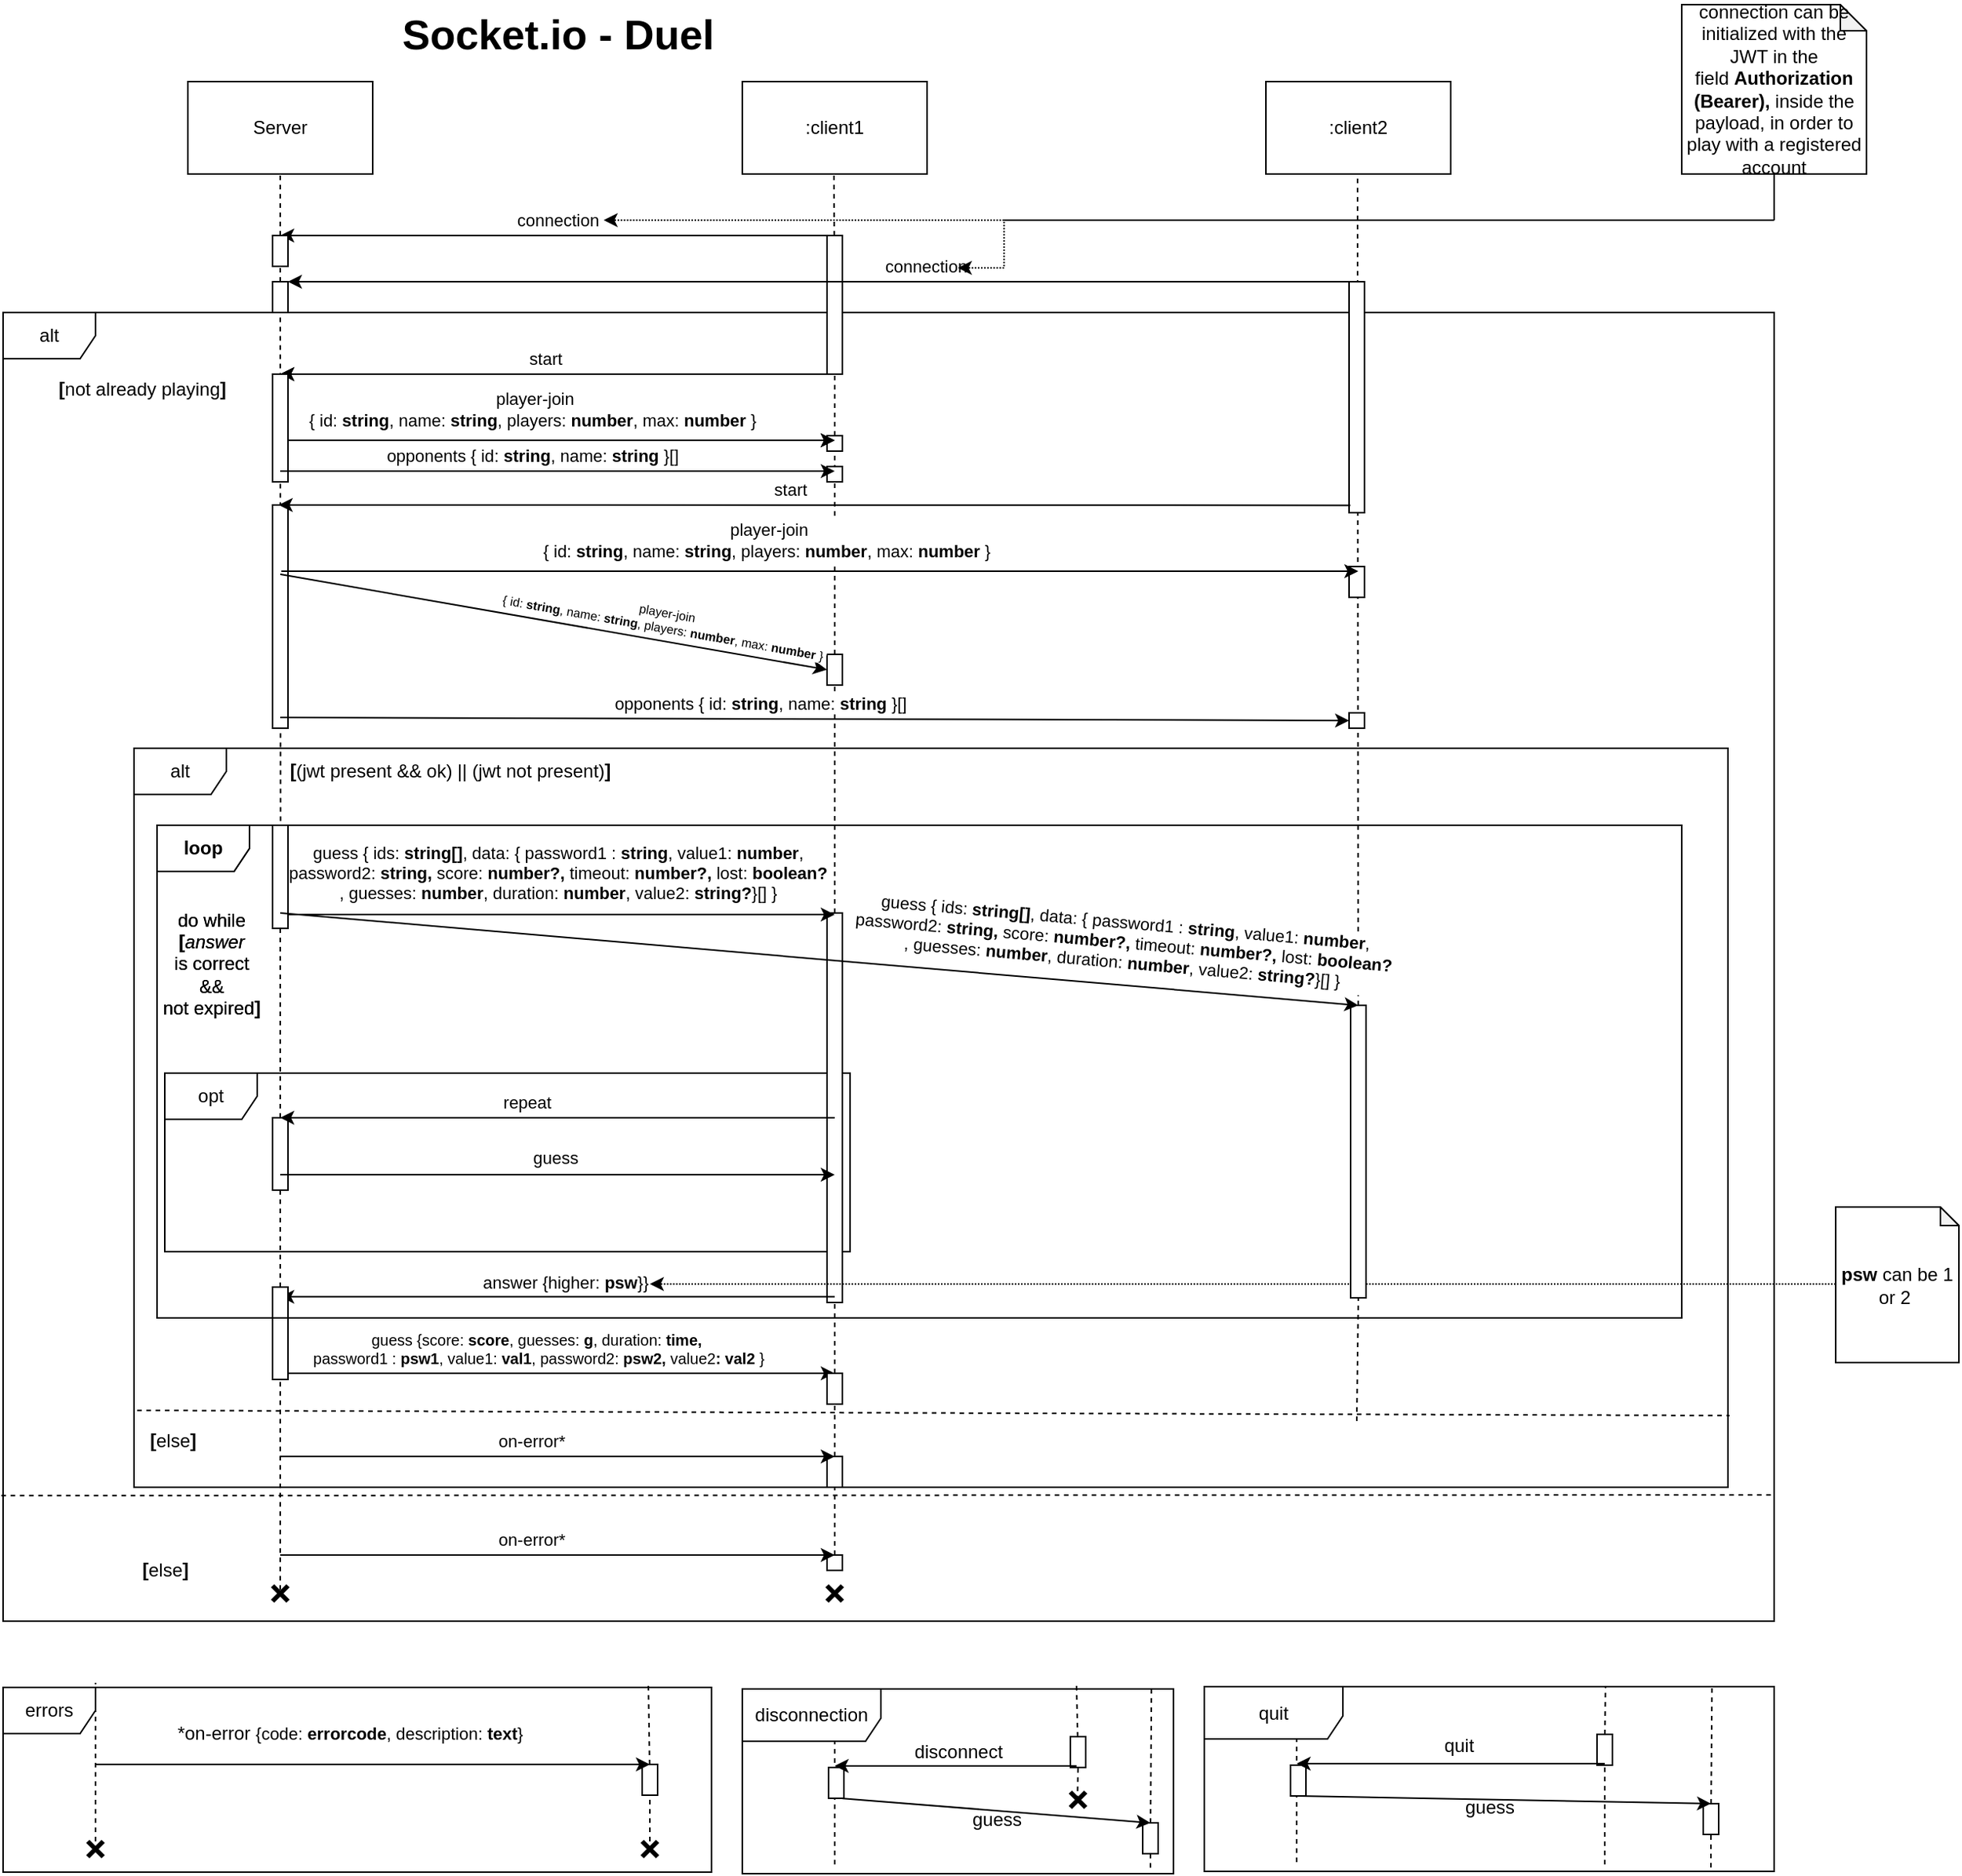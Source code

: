 <mxfile version="13.6.5">
    <diagram id="87FGbv0y3CxCdWk-Q4nV" name="Page-1">
        <mxGraphModel dx="1125" dy="443" grid="1" gridSize="10" guides="1" tooltips="1" connect="1" arrows="1" fold="1" page="1" pageScale="1" pageWidth="827" pageHeight="1169" math="0" shadow="0">
            <root>
                <mxCell id="0"/>
                <mxCell id="1" parent="0"/>
                <mxCell id="Xm_MsKvLFg5GjumQJe7x-76" value="errors" style="shape=umlFrame;whiteSpace=wrap;html=1;" parent="1" vertex="1">
                    <mxGeometry x="20" y="1103" width="460" height="120" as="geometry"/>
                </mxCell>
                <mxCell id="111" value="disconnection" style="shape=umlFrame;whiteSpace=wrap;html=1;width=90;height=34;" vertex="1" parent="1">
                    <mxGeometry x="500" y="1104" width="280" height="120" as="geometry"/>
                </mxCell>
                <mxCell id="112" value="" style="endArrow=none;dashed=1;html=1;" edge="1" parent="1">
                    <mxGeometry width="50" height="50" relative="1" as="geometry">
                        <mxPoint x="560" y="1218" as="sourcePoint"/>
                        <mxPoint x="560" y="1138" as="targetPoint"/>
                    </mxGeometry>
                </mxCell>
                <mxCell id="Xm_MsKvLFg5GjumQJe7x-50" value="loop" style="shape=umlFrame;whiteSpace=wrap;html=1;fontStyle=1" parent="1" vertex="1">
                    <mxGeometry x="120" y="543" width="990" height="320" as="geometry"/>
                </mxCell>
                <mxCell id="82" value="" style="endArrow=none;dashed=1;html=1;entryX=0.5;entryY=1;entryDx=0;entryDy=0;exitX=0.081;exitY=0.01;exitDx=0;exitDy=0;exitPerimeter=0;" edge="1" parent="1" source="Xm_MsKvLFg5GjumQJe7x-50" target="76">
                    <mxGeometry width="50" height="50" relative="1" as="geometry">
                        <mxPoint x="200" y="460" as="sourcePoint"/>
                        <mxPoint x="200" y="180" as="targetPoint"/>
                    </mxGeometry>
                </mxCell>
                <mxCell id="54" value="alt" style="shape=umlFrame;whiteSpace=wrap;html=1;" vertex="1" parent="1">
                    <mxGeometry x="20" y="210" width="1150" height="850" as="geometry"/>
                </mxCell>
                <mxCell id="45" value="" style="rounded=0;whiteSpace=wrap;html=1;" vertex="1" parent="1">
                    <mxGeometry x="555" y="160" width="10" height="90" as="geometry"/>
                </mxCell>
                <mxCell id="81" value="" style="rounded=0;whiteSpace=wrap;html=1;" vertex="1" parent="1">
                    <mxGeometry x="195" y="335" width="10" height="145" as="geometry"/>
                </mxCell>
                <mxCell id="Xm_MsKvLFg5GjumQJe7x-8" value="" style="endArrow=classic;html=1;" parent="1" edge="1">
                    <mxGeometry width="50" height="50" relative="1" as="geometry">
                        <mxPoint x="560" y="160" as="sourcePoint"/>
                        <mxPoint x="200" y="160" as="targetPoint"/>
                    </mxGeometry>
                </mxCell>
                <mxCell id="Xm_MsKvLFg5GjumQJe7x-9" value="connection" style="edgeLabel;html=1;align=center;verticalAlign=middle;resizable=0;points=[];" parent="Xm_MsKvLFg5GjumQJe7x-8" vertex="1" connectable="0">
                    <mxGeometry x="-0.4" y="2" relative="1" as="geometry">
                        <mxPoint x="-72" y="-12" as="offset"/>
                    </mxGeometry>
                </mxCell>
                <mxCell id="47" value="" style="rounded=0;whiteSpace=wrap;html=1;" vertex="1" parent="1">
                    <mxGeometry x="555" y="290" width="10" height="10" as="geometry"/>
                </mxCell>
                <mxCell id="38" value="loop" style="shape=umlFrame;whiteSpace=wrap;html=1;fontStyle=1" vertex="1" parent="1">
                    <mxGeometry x="120" y="543" width="990" height="320" as="geometry"/>
                </mxCell>
                <mxCell id="9" value="" style="endArrow=none;dashed=1;html=1;entryX=0.5;entryY=1;entryDx=0;entryDy=0;" parent="1" source="76" target="8" edge="1">
                    <mxGeometry width="50" height="50" relative="1" as="geometry">
                        <mxPoint x="200" y="460" as="sourcePoint"/>
                        <mxPoint x="200" y="120" as="targetPoint"/>
                    </mxGeometry>
                </mxCell>
                <mxCell id="Xm_MsKvLFg5GjumQJe7x-29" value="alt" style="shape=umlFrame;whiteSpace=wrap;html=1;" parent="1" vertex="1">
                    <mxGeometry x="105" y="493" width="1035" height="480" as="geometry"/>
                </mxCell>
                <mxCell id="3" value="opt" style="shape=umlFrame;whiteSpace=wrap;html=1;" parent="1" vertex="1">
                    <mxGeometry x="125" y="704" width="445" height="116" as="geometry"/>
                </mxCell>
                <mxCell id="19" value="" style="rounded=0;whiteSpace=wrap;html=1;" parent="1" vertex="1">
                    <mxGeometry x="195" y="733" width="10" height="47" as="geometry"/>
                </mxCell>
                <mxCell id="17" value="" style="rounded=0;whiteSpace=wrap;html=1;" parent="1" vertex="1">
                    <mxGeometry x="555" y="600" width="10" height="253" as="geometry"/>
                </mxCell>
                <mxCell id="Xm_MsKvLFg5GjumQJe7x-33" value="" style="endArrow=classic;html=1;" parent="1" edge="1">
                    <mxGeometry width="50" height="50" relative="1" as="geometry">
                        <mxPoint x="200" y="601" as="sourcePoint"/>
                        <mxPoint x="560" y="601" as="targetPoint"/>
                    </mxGeometry>
                </mxCell>
                <mxCell id="Xm_MsKvLFg5GjumQJe7x-34" value="guess { ids: &lt;b&gt;string[]&lt;/b&gt;, data: { password1 : &lt;b&gt;string&lt;/b&gt;, value1: &lt;b&gt;number&lt;/b&gt;, &lt;br&gt;password2: &lt;b&gt;string&lt;/b&gt;&lt;b&gt;, &lt;/b&gt;score: &lt;b&gt;number?&lt;/b&gt;&lt;b&gt;,&amp;nbsp;&lt;/b&gt;timeout:&amp;nbsp;&lt;b&gt;number?&lt;/b&gt;&lt;b&gt;,&amp;nbsp;&lt;/b&gt;lost:&amp;nbsp;&lt;b&gt;boolean?&lt;/b&gt;&lt;b&gt;&lt;br&gt;&lt;/b&gt;, guesses: &lt;b&gt;number&lt;/b&gt;, duration: &lt;b&gt;number&lt;/b&gt;, value2: &lt;b&gt;string?&lt;/b&gt;}[] }&lt;span style=&quot;color: rgba(0 , 0 , 0 , 0) ; font-family: monospace ; font-size: 0px ; background-color: rgb(248 , 249 , 250)&quot;&gt;%3CmxGraphModel%3E%3Croot%3E%3CmxCell%20id%3D%220%22%2F%3E%3CmxCell%20id%3D%221%22%20parent%3D%220%22%2F%3E%3CmxCell%20id%3D%222%22%20value%3D%22%22%20style%3D%22endArrow%3Dnone%3Bdashed%3D1%3Bhtml%3D1%3BentryX%3D0.5%3BentryY%3D1%3BentryDx%3D0%3BentryDy%3D0%3B%22%20edge%3D%221%22%20parent%3D%221%22%3E%3CmxGeometry%20width%3D%2250%22%20height%3D%2250%22%20relative%3D%221%22%20as%3D%22geometry%22%3E%3CmxPoint%20x%3D%22200%22%20y%3D%22760%22%20as%3D%22sourcePoint%22%2F%3E%3CmxPoint%20x%3D%22200%22%20y%3D%22120%22%20as%3D%22targetPoint%22%2F%3E%3C%2FmxGeometry%3E%3C%2FmxCell%3E%3C%2Froot%3E%3C%2FmxGraphModel%3E&lt;b&gt;v&lt;/b&gt;&lt;/span&gt;" style="edgeLabel;html=1;align=center;verticalAlign=middle;resizable=0;points=[];" parent="Xm_MsKvLFg5GjumQJe7x-33" vertex="1" connectable="0">
                    <mxGeometry x="-0.114" relative="1" as="geometry">
                        <mxPoint x="20.69" y="-27" as="offset"/>
                    </mxGeometry>
                </mxCell>
                <mxCell id="Xm_MsKvLFg5GjumQJe7x-43" value="" style="endArrow=classic;html=1;" parent="1" edge="1">
                    <mxGeometry width="50" height="50" relative="1" as="geometry">
                        <mxPoint x="560" y="849.31" as="sourcePoint"/>
                        <mxPoint x="200" y="849.31" as="targetPoint"/>
                    </mxGeometry>
                </mxCell>
                <mxCell id="Xm_MsKvLFg5GjumQJe7x-44" value="answer {higher: &lt;b&gt;psw&lt;/b&gt;}}" style="edgeLabel;html=1;align=center;verticalAlign=middle;resizable=0;points=[];" parent="Xm_MsKvLFg5GjumQJe7x-43" vertex="1" connectable="0">
                    <mxGeometry x="-0.032" y="-2" relative="1" as="geometry">
                        <mxPoint x="-1.52" y="-8" as="offset"/>
                    </mxGeometry>
                </mxCell>
                <mxCell id="Xm_MsKvLFg5GjumQJe7x-52" value="" style="endArrow=classic;html=1;" parent="1" edge="1">
                    <mxGeometry width="50" height="50" relative="1" as="geometry">
                        <mxPoint x="200" y="899" as="sourcePoint"/>
                        <mxPoint x="560" y="899" as="targetPoint"/>
                    </mxGeometry>
                </mxCell>
                <mxCell id="Xm_MsKvLFg5GjumQJe7x-53" value="guess {score:&amp;nbsp;&lt;b style=&quot;font-size: 10px&quot;&gt;score&lt;/b&gt;, guesses:&amp;nbsp;&lt;b style=&quot;font-size: 10px&quot;&gt;g&lt;/b&gt;, duration: &lt;b style=&quot;font-size: 10px&quot;&gt;time,&lt;br&gt;&amp;nbsp;&lt;/b&gt;password1 :&amp;nbsp;&lt;b style=&quot;font-size: 10px&quot;&gt;psw1&lt;/b&gt;, value1:&amp;nbsp;&lt;b style=&quot;font-size: 10px&quot;&gt;val1&lt;/b&gt;,&amp;nbsp;password2:&amp;nbsp;&lt;b style=&quot;font-size: 10px&quot;&gt;psw2, &lt;/b&gt;&lt;span style=&quot;font-size: 10px&quot;&gt;value2&lt;/span&gt;&lt;b style=&quot;font-size: 10px&quot;&gt;: val2&amp;nbsp;&lt;/b&gt;}" style="edgeLabel;html=1;align=center;verticalAlign=middle;resizable=0;points=[];fontSize=10;" parent="Xm_MsKvLFg5GjumQJe7x-52" vertex="1" connectable="0">
                    <mxGeometry x="-0.192" relative="1" as="geometry">
                        <mxPoint x="20" y="-16" as="offset"/>
                    </mxGeometry>
                </mxCell>
                <mxCell id="4" value="" style="endArrow=classic;html=1;" parent="1" edge="1">
                    <mxGeometry width="50" height="50" relative="1" as="geometry">
                        <mxPoint x="560" y="733.0" as="sourcePoint"/>
                        <mxPoint x="200" y="733.0" as="targetPoint"/>
                    </mxGeometry>
                </mxCell>
                <mxCell id="5" value="repeat" style="edgeLabel;html=1;align=center;verticalAlign=middle;resizable=0;points=[];" parent="4" vertex="1" connectable="0">
                    <mxGeometry x="0.183" relative="1" as="geometry">
                        <mxPoint x="13.1" y="-10" as="offset"/>
                    </mxGeometry>
                </mxCell>
                <mxCell id="6" value="" style="endArrow=classic;html=1;" parent="1" edge="1">
                    <mxGeometry width="50" height="50" relative="1" as="geometry">
                        <mxPoint x="200.0" y="770.0" as="sourcePoint"/>
                        <mxPoint x="560" y="770.0" as="targetPoint"/>
                    </mxGeometry>
                </mxCell>
                <mxCell id="7" value="guess&amp;nbsp;" style="edgeLabel;html=1;align=center;verticalAlign=middle;resizable=0;points=[];" parent="6" vertex="1" connectable="0">
                    <mxGeometry x="-0.114" relative="1" as="geometry">
                        <mxPoint x="20" y="-11" as="offset"/>
                    </mxGeometry>
                </mxCell>
                <mxCell id="27" value="" style="endArrow=none;dashed=1;html=1;entryX=0.5;entryY=1;entryDx=0;entryDy=0;exitX=0.495;exitY=0.267;exitDx=0;exitDy=0;exitPerimeter=0;" parent="1" target="26" edge="1" source="Xm_MsKvLFg5GjumQJe7x-69">
                    <mxGeometry width="50" height="50" relative="1" as="geometry">
                        <mxPoint x="200" y="1013" as="sourcePoint"/>
                        <mxPoint x="200" y="863" as="targetPoint"/>
                    </mxGeometry>
                </mxCell>
                <mxCell id="39" value="do while &lt;br&gt;&lt;b&gt;[&lt;/b&gt;&lt;i&gt;answer &lt;/i&gt;&lt;br&gt;is correct&lt;br&gt;&amp;amp;&amp;amp;&lt;br&gt;not expired&lt;b&gt;]&lt;/b&gt;" style="text;html=1;align=center;verticalAlign=middle;resizable=0;points=[];autosize=1;" vertex="1" parent="1">
                    <mxGeometry x="115" y="593" width="80" height="80" as="geometry"/>
                </mxCell>
                <mxCell id="34" value="" style="rounded=0;whiteSpace=wrap;html=1;" parent="1" vertex="1">
                    <mxGeometry x="435" y="1153" width="10" height="20" as="geometry"/>
                </mxCell>
                <mxCell id="32" value="" style="rounded=0;whiteSpace=wrap;html=1;" parent="1" vertex="1">
                    <mxGeometry x="555" y="1017" width="10" height="10" as="geometry"/>
                </mxCell>
                <mxCell id="30" value="" style="rounded=0;whiteSpace=wrap;html=1;" parent="1" vertex="1">
                    <mxGeometry x="555" y="953" width="10" height="20" as="geometry"/>
                </mxCell>
                <mxCell id="28" value="" style="rounded=0;whiteSpace=wrap;html=1;" parent="1" vertex="1">
                    <mxGeometry x="555" y="899" width="10" height="20" as="geometry"/>
                </mxCell>
                <mxCell id="22" value="" style="rounded=0;whiteSpace=wrap;html=1;" parent="1" vertex="1">
                    <mxGeometry x="195" y="843" width="10" height="20" as="geometry"/>
                </mxCell>
                <mxCell id="24" value="" style="rounded=0;whiteSpace=wrap;html=1;" parent="1" vertex="1">
                    <mxGeometry x="195" y="543" width="10" height="67" as="geometry"/>
                </mxCell>
                <mxCell id="26" value="" style="rounded=0;whiteSpace=wrap;html=1;" parent="1" vertex="1">
                    <mxGeometry x="195" y="863" width="10" height="40" as="geometry"/>
                </mxCell>
                <mxCell id="10" value="" style="rounded=0;whiteSpace=wrap;html=1;" parent="1" vertex="1">
                    <mxGeometry x="195" y="250" width="10" height="50" as="geometry"/>
                </mxCell>
                <mxCell id="Xm_MsKvLFg5GjumQJe7x-4" value="Server" style="rounded=0;whiteSpace=wrap;html=1;" parent="1" vertex="1">
                    <mxGeometry x="140" y="60" width="120" height="60" as="geometry"/>
                </mxCell>
                <mxCell id="Xm_MsKvLFg5GjumQJe7x-5" value=":client1" style="rounded=0;whiteSpace=wrap;html=1;" parent="1" vertex="1">
                    <mxGeometry x="500" y="60" width="120" height="60" as="geometry"/>
                </mxCell>
                <mxCell id="Xm_MsKvLFg5GjumQJe7x-6" value="" style="endArrow=none;dashed=1;html=1;entryX=0.5;entryY=1;entryDx=0;entryDy=0;" parent="1" source="8" target="Xm_MsKvLFg5GjumQJe7x-4" edge="1">
                    <mxGeometry width="50" height="50" relative="1" as="geometry">
                        <mxPoint x="200" y="810" as="sourcePoint"/>
                        <mxPoint x="370" y="440" as="targetPoint"/>
                    </mxGeometry>
                </mxCell>
                <mxCell id="Xm_MsKvLFg5GjumQJe7x-7" value="" style="endArrow=none;dashed=1;html=1;entryX=0.5;entryY=1;entryDx=0;entryDy=0;" parent="1" source="45" edge="1">
                    <mxGeometry width="50" height="50" relative="1" as="geometry">
                        <mxPoint x="560" y="810" as="sourcePoint"/>
                        <mxPoint x="559.5" y="120" as="targetPoint"/>
                    </mxGeometry>
                </mxCell>
                <mxCell id="Xm_MsKvLFg5GjumQJe7x-10" value="&lt;b&gt;&lt;font style=&quot;font-size: 27px&quot;&gt;Socket.io - Duel&lt;/font&gt;&lt;/b&gt;" style="text;html=1;align=center;verticalAlign=middle;resizable=0;points=[];autosize=1;" parent="1" vertex="1">
                    <mxGeometry x="270" y="20" width="220" height="20" as="geometry"/>
                </mxCell>
                <mxCell id="Xm_MsKvLFg5GjumQJe7x-21" value="&lt;b&gt;[&lt;/b&gt;not already playing&lt;b&gt;]&lt;/b&gt;" style="text;html=1;align=center;verticalAlign=middle;resizable=0;points=[];autosize=1;" parent="1" vertex="1">
                    <mxGeometry x="50" y="250" width="120" height="20" as="geometry"/>
                </mxCell>
                <mxCell id="Xm_MsKvLFg5GjumQJe7x-22" value="&lt;b&gt;[&lt;/b&gt;else&lt;b&gt;]&lt;/b&gt;" style="text;html=1;align=center;verticalAlign=middle;resizable=0;points=[];autosize=1;rotation=0;" parent="1" vertex="1">
                    <mxGeometry x="105" y="933" width="50" height="20" as="geometry"/>
                </mxCell>
                <mxCell id="Xm_MsKvLFg5GjumQJe7x-23" value="" style="endArrow=classic;html=1;" parent="1" edge="1">
                    <mxGeometry width="50" height="50" relative="1" as="geometry">
                        <mxPoint x="560" y="250" as="sourcePoint"/>
                        <mxPoint x="200" y="250" as="targetPoint"/>
                    </mxGeometry>
                </mxCell>
                <mxCell id="Xm_MsKvLFg5GjumQJe7x-24" value="start" style="edgeLabel;html=1;align=center;verticalAlign=middle;resizable=0;points=[];" parent="Xm_MsKvLFg5GjumQJe7x-23" vertex="1" connectable="0">
                    <mxGeometry x="0.046" relative="1" as="geometry">
                        <mxPoint y="-10" as="offset"/>
                    </mxGeometry>
                </mxCell>
                <mxCell id="Xm_MsKvLFg5GjumQJe7x-26" style="edgeStyle=orthogonalEdgeStyle;rounded=0;orthogonalLoop=1;jettySize=auto;html=1;dashed=1;dashPattern=1 1;exitX=0.5;exitY=1;exitDx=0;exitDy=0;exitPerimeter=0;" parent="1" source="Xm_MsKvLFg5GjumQJe7x-25" edge="1">
                    <mxGeometry relative="1" as="geometry">
                        <mxPoint x="410" y="150" as="targetPoint"/>
                        <Array as="points">
                            <mxPoint x="1170" y="150"/>
                        </Array>
                    </mxGeometry>
                </mxCell>
                <mxCell id="Xm_MsKvLFg5GjumQJe7x-25" value="connection can be initialized with the JWT in the field&amp;nbsp;&lt;b&gt;Authorization (Bearer),&amp;nbsp;&lt;/b&gt;inside the payload,&lt;b&gt;&amp;nbsp;&lt;/b&gt;in order to play with a registered account" style="shape=note;whiteSpace=wrap;html=1;backgroundOutline=1;darkOpacity=0.05;size=17;" parent="1" vertex="1">
                    <mxGeometry x="1110" y="10" width="120" height="110" as="geometry"/>
                </mxCell>
                <mxCell id="Xm_MsKvLFg5GjumQJe7x-30" value="&lt;b&gt;[&lt;/b&gt;(jwt present &amp;amp;&amp;amp; ok) || (jwt not present)&lt;b&gt;]&lt;/b&gt;" style="text;html=1;align=center;verticalAlign=middle;resizable=0;points=[];autosize=1;" parent="1" vertex="1">
                    <mxGeometry x="200" y="498" width="220" height="20" as="geometry"/>
                </mxCell>
                <mxCell id="Xm_MsKvLFg5GjumQJe7x-46" style="edgeStyle=orthogonalEdgeStyle;rounded=0;orthogonalLoop=1;jettySize=auto;html=1;dashed=1;dashPattern=1 1;" parent="1" source="Xm_MsKvLFg5GjumQJe7x-45" edge="1">
                    <mxGeometry relative="1" as="geometry">
                        <mxPoint x="440" y="841" as="targetPoint"/>
                        <Array as="points">
                            <mxPoint x="555" y="842"/>
                        </Array>
                    </mxGeometry>
                </mxCell>
                <mxCell id="Xm_MsKvLFg5GjumQJe7x-45" value="&lt;b&gt;psw &lt;/b&gt;can be 1 or 2&lt;b&gt;&amp;nbsp;&lt;/b&gt;&lt;span style=&quot;color: rgba(0 , 0 , 0 , 0) ; font-family: monospace ; font-size: 0px&quot;&gt;%3CmxGraphModel%3E%3Croot%3E%3CmxCell%20id%3D%220%22%2F%3E%3CmxCell%20id%3D%221%22%20parent%3D%220%22%2F%3E%3CmxCell%20id%3D%222%22%20value%3D%22loop%22%20style%3D%22shape%3DumlFrame%3BwhiteSpace%3Dwrap%3Bhtml%3D1%3B%22%20vertex%3D%221%22%20parent%3D%221%22%3E%3CmxGeometry%20x%3D%22130%22%20y%3D%22400%22%20width%3D%22480%22%20height%3D%22160%22%20as%3D%22geometry%22%2F%3E%3C%2FmxCell%3E%3C%2Froot%3E%3C%2FmxGraphModel%3Evapuò valre&lt;/span&gt;" style="shape=note;whiteSpace=wrap;html=1;backgroundOutline=1;darkOpacity=0.05;size=12;" parent="1" vertex="1">
                    <mxGeometry x="1210" y="791" width="80" height="101" as="geometry"/>
                </mxCell>
                <mxCell id="Xm_MsKvLFg5GjumQJe7x-51" value="do while &lt;br&gt;&lt;b&gt;[&lt;/b&gt;&lt;i&gt;answer &lt;/i&gt;&lt;br&gt;is correct&lt;br&gt;&amp;amp;&amp;amp;&lt;br&gt;not expired&lt;b&gt;]&lt;/b&gt;" style="text;html=1;align=center;verticalAlign=middle;resizable=0;points=[];autosize=1;" parent="1" vertex="1">
                    <mxGeometry x="115" y="593" width="80" height="80" as="geometry"/>
                </mxCell>
                <mxCell id="Xm_MsKvLFg5GjumQJe7x-54" value="" style="endArrow=none;dashed=1;html=1;exitX=0.002;exitY=0.896;exitDx=0;exitDy=0;exitPerimeter=0;entryX=1.001;entryY=0.903;entryDx=0;entryDy=0;entryPerimeter=0;" parent="1" source="Xm_MsKvLFg5GjumQJe7x-29" target="Xm_MsKvLFg5GjumQJe7x-29" edge="1">
                    <mxGeometry width="50" height="50" relative="1" as="geometry">
                        <mxPoint x="410" y="753" as="sourcePoint"/>
                        <mxPoint x="460" y="703" as="targetPoint"/>
                    </mxGeometry>
                </mxCell>
                <mxCell id="Xm_MsKvLFg5GjumQJe7x-62" value="" style="endArrow=classic;html=1;" parent="1" edge="1">
                    <mxGeometry width="50" height="50" relative="1" as="geometry">
                        <mxPoint x="200" y="953" as="sourcePoint"/>
                        <mxPoint x="560" y="953" as="targetPoint"/>
                    </mxGeometry>
                </mxCell>
                <mxCell id="Xm_MsKvLFg5GjumQJe7x-64" value="on-error*" style="edgeLabel;html=1;align=center;verticalAlign=middle;resizable=0;points=[];" parent="Xm_MsKvLFg5GjumQJe7x-62" vertex="1" connectable="0">
                    <mxGeometry x="-0.557" y="-2" relative="1" as="geometry">
                        <mxPoint x="82.93" y="-12" as="offset"/>
                    </mxGeometry>
                </mxCell>
                <mxCell id="Xm_MsKvLFg5GjumQJe7x-69" value="" style="shape=umlDestroy;whiteSpace=wrap;html=1;strokeWidth=3;" parent="1" vertex="1">
                    <mxGeometry x="195" y="1037" width="10" height="10" as="geometry"/>
                </mxCell>
                <mxCell id="Xm_MsKvLFg5GjumQJe7x-72" value="" style="shape=umlDestroy;whiteSpace=wrap;html=1;strokeWidth=3;" parent="1" vertex="1">
                    <mxGeometry x="555" y="1037" width="10" height="10" as="geometry"/>
                </mxCell>
                <mxCell id="Xm_MsKvLFg5GjumQJe7x-77" value="" style="endArrow=none;dashed=1;html=1;" parent="1" source="zyYeEw9DviOeEFQDKdv3-1" edge="1">
                    <mxGeometry width="50" height="50" relative="1" as="geometry">
                        <mxPoint x="80" y="1253" as="sourcePoint"/>
                        <mxPoint x="80" y="1100" as="targetPoint"/>
                    </mxGeometry>
                </mxCell>
                <mxCell id="Xm_MsKvLFg5GjumQJe7x-78" value="" style="endArrow=none;dashed=1;html=1;" parent="1" source="34" edge="1">
                    <mxGeometry width="50" height="50" relative="1" as="geometry">
                        <mxPoint x="439.41" y="1253" as="sourcePoint"/>
                        <mxPoint x="439" y="1100" as="targetPoint"/>
                    </mxGeometry>
                </mxCell>
                <mxCell id="Xm_MsKvLFg5GjumQJe7x-79" value="" style="endArrow=classic;html=1;" parent="1" edge="1">
                    <mxGeometry width="50" height="50" relative="1" as="geometry">
                        <mxPoint x="80" y="1153" as="sourcePoint"/>
                        <mxPoint x="440" y="1153" as="targetPoint"/>
                        <Array as="points">
                            <mxPoint x="250" y="1153"/>
                        </Array>
                    </mxGeometry>
                </mxCell>
                <mxCell id="Xm_MsKvLFg5GjumQJe7x-82" value="*on-error&amp;nbsp;&lt;span style=&quot;font-size: 11px ; background-color: rgb(255 , 255 , 255)&quot;&gt;{code:&amp;nbsp;&lt;/span&gt;&lt;b style=&quot;font-size: 11px&quot;&gt;errorcode&lt;/b&gt;&lt;span style=&quot;font-size: 11px ; background-color: rgb(255 , 255 , 255)&quot;&gt;, description:&amp;nbsp;&lt;/span&gt;&lt;b style=&quot;font-size: 11px&quot;&gt;text&lt;/b&gt;&lt;span style=&quot;font-size: 11px ; background-color: rgb(255 , 255 , 255)&quot;&gt;}&lt;/span&gt;" style="text;html=1;align=center;verticalAlign=middle;resizable=0;points=[];autosize=1;" parent="1" vertex="1">
                    <mxGeometry x="125" y="1123" width="240" height="20" as="geometry"/>
                </mxCell>
                <mxCell id="zyYeEw9DviOeEFQDKdv3-1" value="" style="shape=umlDestroy;whiteSpace=wrap;html=1;strokeWidth=3;" parent="1" vertex="1">
                    <mxGeometry x="75" y="1203" width="10" height="10" as="geometry"/>
                </mxCell>
                <mxCell id="zyYeEw9DviOeEFQDKdv3-3" value="" style="shape=umlDestroy;whiteSpace=wrap;html=1;strokeWidth=3;" parent="1" vertex="1">
                    <mxGeometry x="435" y="1203" width="10" height="10" as="geometry"/>
                </mxCell>
                <mxCell id="8" value="" style="rounded=0;whiteSpace=wrap;html=1;" parent="1" vertex="1">
                    <mxGeometry x="195" y="160" width="10" height="20" as="geometry"/>
                </mxCell>
                <mxCell id="11" value="" style="endArrow=none;dashed=1;html=1;entryX=0.5;entryY=1;entryDx=0;entryDy=0;" parent="1" source="24" edge="1">
                    <mxGeometry width="50" height="50" relative="1" as="geometry">
                        <mxPoint x="200" y="1013" as="sourcePoint"/>
                        <mxPoint x="200" y="543" as="targetPoint"/>
                    </mxGeometry>
                </mxCell>
                <mxCell id="12" value="&lt;b&gt;[&lt;/b&gt;else&lt;b&gt;]&lt;/b&gt;" style="text;html=1;align=center;verticalAlign=middle;resizable=0;points=[];autosize=1;rotation=0;" parent="1" vertex="1">
                    <mxGeometry x="100" y="1017" width="50" height="20" as="geometry"/>
                </mxCell>
                <mxCell id="13" value="" style="endArrow=classic;html=1;" parent="1" edge="1">
                    <mxGeometry width="50" height="50" relative="1" as="geometry">
                        <mxPoint x="200" y="1017" as="sourcePoint"/>
                        <mxPoint x="560" y="1017" as="targetPoint"/>
                    </mxGeometry>
                </mxCell>
                <mxCell id="14" value="on-error*" style="edgeLabel;html=1;align=center;verticalAlign=middle;resizable=0;points=[];" parent="13" vertex="1" connectable="0">
                    <mxGeometry x="-0.557" y="-2" relative="1" as="geometry">
                        <mxPoint x="82.93" y="-12" as="offset"/>
                    </mxGeometry>
                </mxCell>
                <mxCell id="18" value="" style="endArrow=none;dashed=1;html=1;entryX=0.5;entryY=1;entryDx=0;entryDy=0;" parent="1" source="28" target="17" edge="1">
                    <mxGeometry width="50" height="50" relative="1" as="geometry">
                        <mxPoint x="560" y="1013" as="sourcePoint"/>
                        <mxPoint x="559.5" y="323" as="targetPoint"/>
                    </mxGeometry>
                </mxCell>
                <mxCell id="20" value="" style="endArrow=none;dashed=1;html=1;entryX=0.5;entryY=1;entryDx=0;entryDy=0;" parent="1" source="22" target="19" edge="1">
                    <mxGeometry width="50" height="50" relative="1" as="geometry">
                        <mxPoint x="200" y="1013" as="sourcePoint"/>
                        <mxPoint x="200" y="473" as="targetPoint"/>
                    </mxGeometry>
                </mxCell>
                <mxCell id="23" value="" style="endArrow=none;dashed=1;html=1;entryX=0.5;entryY=1;entryDx=0;entryDy=0;" parent="1" source="26" target="22" edge="1">
                    <mxGeometry width="50" height="50" relative="1" as="geometry">
                        <mxPoint x="200" y="1013" as="sourcePoint"/>
                        <mxPoint x="200" y="776.0" as="targetPoint"/>
                    </mxGeometry>
                </mxCell>
                <mxCell id="25" value="" style="endArrow=none;dashed=1;html=1;entryX=0.5;entryY=1;entryDx=0;entryDy=0;" parent="1" source="19" target="24" edge="1">
                    <mxGeometry width="50" height="50" relative="1" as="geometry">
                        <mxPoint x="200" y="733" as="sourcePoint"/>
                        <mxPoint x="200" y="473" as="targetPoint"/>
                    </mxGeometry>
                </mxCell>
                <mxCell id="29" value="" style="endArrow=none;dashed=1;html=1;entryX=0.5;entryY=1;entryDx=0;entryDy=0;" parent="1" source="30" target="28" edge="1">
                    <mxGeometry width="50" height="50" relative="1" as="geometry">
                        <mxPoint x="560" y="1013" as="sourcePoint"/>
                        <mxPoint x="560" y="853" as="targetPoint"/>
                    </mxGeometry>
                </mxCell>
                <mxCell id="31" value="" style="endArrow=none;dashed=1;html=1;entryX=0.5;entryY=1;entryDx=0;entryDy=0;" parent="1" source="32" target="30" edge="1">
                    <mxGeometry width="50" height="50" relative="1" as="geometry">
                        <mxPoint x="560" y="1013" as="sourcePoint"/>
                        <mxPoint x="560" y="919" as="targetPoint"/>
                    </mxGeometry>
                </mxCell>
                <mxCell id="33" value="" style="endArrow=none;dashed=1;html=1;entryX=0.5;entryY=1;entryDx=0;entryDy=0;" parent="1" target="32" edge="1">
                    <mxGeometry width="50" height="50" relative="1" as="geometry">
                        <mxPoint x="560" y="1027" as="sourcePoint"/>
                        <mxPoint x="560" y="987" as="targetPoint"/>
                    </mxGeometry>
                </mxCell>
                <mxCell id="35" value="" style="endArrow=none;dashed=1;html=1;" parent="1" source="zyYeEw9DviOeEFQDKdv3-3" target="34" edge="1">
                    <mxGeometry width="50" height="50" relative="1" as="geometry">
                        <mxPoint x="439.98" y="1203" as="sourcePoint"/>
                        <mxPoint x="439.41" y="1063" as="targetPoint"/>
                    </mxGeometry>
                </mxCell>
                <mxCell id="36" value=":client2" style="rounded=0;whiteSpace=wrap;html=1;" vertex="1" parent="1">
                    <mxGeometry x="840" y="60" width="120" height="60" as="geometry"/>
                </mxCell>
                <mxCell id="37" value="" style="endArrow=none;dashed=1;html=1;entryX=0.5;entryY=1;entryDx=0;entryDy=0;" edge="1" parent="1" source="102">
                    <mxGeometry width="50" height="50" relative="1" as="geometry">
                        <mxPoint x="899" y="930" as="sourcePoint"/>
                        <mxPoint x="899.5" y="120" as="targetPoint"/>
                    </mxGeometry>
                </mxCell>
                <mxCell id="41" value="" style="endArrow=classic;html=1;" edge="1" parent="1">
                    <mxGeometry width="50" height="50" relative="1" as="geometry">
                        <mxPoint x="200" y="293" as="sourcePoint"/>
                        <mxPoint x="560" y="293" as="targetPoint"/>
                    </mxGeometry>
                </mxCell>
                <mxCell id="42" value="player-join &lt;br&gt;{ id: &lt;b&gt;string&lt;/b&gt;, name: &lt;b&gt;string&lt;/b&gt;, players: &lt;b&gt;number&lt;/b&gt;, max: &lt;b&gt;number &lt;/b&gt;}&lt;b&gt;&amp;nbsp;&lt;/b&gt;" style="edgeLabel;html=1;align=center;verticalAlign=middle;resizable=0;points=[];" vertex="1" connectable="0" parent="41">
                    <mxGeometry x="-0.114" relative="1" as="geometry">
                        <mxPoint x="5.69" y="-20" as="offset"/>
                    </mxGeometry>
                </mxCell>
                <mxCell id="46" value="" style="endArrow=none;dashed=1;html=1;entryX=0.5;entryY=1;entryDx=0;entryDy=0;" edge="1" parent="1" source="47" target="45">
                    <mxGeometry width="50" height="50" relative="1" as="geometry">
                        <mxPoint x="559.869" y="500" as="sourcePoint"/>
                        <mxPoint x="559.5" y="120" as="targetPoint"/>
                    </mxGeometry>
                </mxCell>
                <mxCell id="48" value="" style="endArrow=none;dashed=1;html=1;entryX=0.5;entryY=1;entryDx=0;entryDy=0;" edge="1" parent="1" source="17" target="47">
                    <mxGeometry width="50" height="50" relative="1" as="geometry">
                        <mxPoint x="560" y="500" as="sourcePoint"/>
                        <mxPoint x="560" y="250" as="targetPoint"/>
                    </mxGeometry>
                </mxCell>
                <mxCell id="49" value="" style="endArrow=classic;html=1;" edge="1" parent="1">
                    <mxGeometry width="50" height="50" relative="1" as="geometry">
                        <mxPoint x="560" y="250" as="sourcePoint"/>
                        <mxPoint x="200" y="250" as="targetPoint"/>
                    </mxGeometry>
                </mxCell>
                <mxCell id="50" value="start" style="edgeLabel;html=1;align=center;verticalAlign=middle;resizable=0;points=[];" vertex="1" connectable="0" parent="49">
                    <mxGeometry x="0.046" relative="1" as="geometry">
                        <mxPoint y="-10" as="offset"/>
                    </mxGeometry>
                </mxCell>
                <mxCell id="51" value="" style="endArrow=classic;html=1;" edge="1" parent="1">
                    <mxGeometry width="50" height="50" relative="1" as="geometry">
                        <mxPoint x="200" y="293" as="sourcePoint"/>
                        <mxPoint x="560" y="293" as="targetPoint"/>
                    </mxGeometry>
                </mxCell>
                <mxCell id="52" value="player-join &lt;br&gt;{ id: &lt;b&gt;string&lt;/b&gt;, name: &lt;b&gt;string&lt;/b&gt;, players: &lt;b&gt;number&lt;/b&gt;, max: &lt;b&gt;number &lt;/b&gt;}&lt;b&gt;&amp;nbsp;&lt;/b&gt;" style="edgeLabel;html=1;align=center;verticalAlign=middle;resizable=0;points=[];" vertex="1" connectable="0" parent="51">
                    <mxGeometry x="-0.114" relative="1" as="geometry">
                        <mxPoint x="5.69" y="-20" as="offset"/>
                    </mxGeometry>
                </mxCell>
                <mxCell id="53" value="" style="rounded=0;whiteSpace=wrap;html=1;" vertex="1" parent="1">
                    <mxGeometry x="195" y="250" width="10" height="70" as="geometry"/>
                </mxCell>
                <mxCell id="72" value="" style="endArrow=classic;html=1;entryX=1;entryY=0;entryDx=0;entryDy=0;exitX=0.5;exitY=0;exitDx=0;exitDy=0;" edge="1" parent="1" source="74" target="76">
                    <mxGeometry width="50" height="50" relative="1" as="geometry">
                        <mxPoint x="890" y="190" as="sourcePoint"/>
                        <mxPoint x="539" y="170" as="targetPoint"/>
                    </mxGeometry>
                </mxCell>
                <mxCell id="73" value="connection" style="edgeLabel;html=1;align=center;verticalAlign=middle;resizable=0;points=[];" vertex="1" connectable="0" parent="72">
                    <mxGeometry x="-0.4" y="2" relative="1" as="geometry">
                        <mxPoint x="-72" y="-12" as="offset"/>
                    </mxGeometry>
                </mxCell>
                <mxCell id="74" value="" style="rounded=0;whiteSpace=wrap;html=1;" vertex="1" parent="1">
                    <mxGeometry x="894" y="190" width="10" height="150" as="geometry"/>
                </mxCell>
                <mxCell id="75" value="" style="rounded=0;whiteSpace=wrap;html=1;" vertex="1" parent="1">
                    <mxGeometry x="894" y="375" width="10" height="20" as="geometry"/>
                </mxCell>
                <mxCell id="76" value="" style="rounded=0;whiteSpace=wrap;html=1;" vertex="1" parent="1">
                    <mxGeometry x="195" y="190" width="10" height="20" as="geometry"/>
                </mxCell>
                <mxCell id="83" style="edgeStyle=orthogonalEdgeStyle;rounded=0;orthogonalLoop=1;jettySize=auto;html=1;dashed=1;dashPattern=1 1;exitX=0.5;exitY=1;exitDx=0;exitDy=0;exitPerimeter=0;" edge="1" parent="1">
                    <mxGeometry relative="1" as="geometry">
                        <mxPoint x="640" y="181" as="targetPoint"/>
                        <Array as="points">
                            <mxPoint x="1170" y="150"/>
                            <mxPoint x="670" y="150"/>
                            <mxPoint x="670" y="181"/>
                        </Array>
                        <mxPoint x="1170" y="121" as="sourcePoint"/>
                    </mxGeometry>
                </mxCell>
                <mxCell id="77" value="" style="endArrow=classic;html=1;exitX=0.083;exitY=0.968;exitDx=0;exitDy=0;exitPerimeter=0;" edge="1" parent="1" source="74">
                    <mxGeometry width="50" height="50" relative="1" as="geometry">
                        <mxPoint x="560" y="335.05" as="sourcePoint"/>
                        <mxPoint x="199" y="335" as="targetPoint"/>
                    </mxGeometry>
                </mxCell>
                <mxCell id="78" value="start" style="edgeLabel;html=1;align=center;verticalAlign=middle;resizable=0;points=[];" vertex="1" connectable="0" parent="77">
                    <mxGeometry x="0.046" relative="1" as="geometry">
                        <mxPoint y="-10" as="offset"/>
                    </mxGeometry>
                </mxCell>
                <mxCell id="79" value="" style="endArrow=classic;html=1;" edge="1" parent="1">
                    <mxGeometry width="50" height="50" relative="1" as="geometry">
                        <mxPoint x="200.667" y="378" as="sourcePoint"/>
                        <mxPoint x="900" y="378" as="targetPoint"/>
                    </mxGeometry>
                </mxCell>
                <mxCell id="80" value="player-join &lt;br&gt;{ id: &lt;b&gt;string&lt;/b&gt;, name: &lt;b&gt;string&lt;/b&gt;, players: &lt;b&gt;number&lt;/b&gt;, max: &lt;b&gt;number &lt;/b&gt;}&lt;b&gt;&amp;nbsp;&lt;/b&gt;" style="edgeLabel;html=1;align=center;verticalAlign=middle;resizable=0;points=[];" vertex="1" connectable="0" parent="79">
                    <mxGeometry x="-0.114" relative="1" as="geometry">
                        <mxPoint x="5.69" y="-20" as="offset"/>
                    </mxGeometry>
                </mxCell>
                <mxCell id="90" value="" style="rounded=0;whiteSpace=wrap;html=1;" vertex="1" parent="1">
                    <mxGeometry x="555" y="432" width="10" height="20" as="geometry"/>
                </mxCell>
                <mxCell id="89" value="" style="endArrow=classic;html=1;entryX=0;entryY=0.5;entryDx=0;entryDy=0;" edge="1" parent="1" target="90">
                    <mxGeometry width="50" height="50" relative="1" as="geometry">
                        <mxPoint x="200" y="380" as="sourcePoint"/>
                        <mxPoint x="560" y="390" as="targetPoint"/>
                    </mxGeometry>
                </mxCell>
                <mxCell id="92" value="player-join &lt;br style=&quot;font-size: 8px;&quot;&gt;{ id: &lt;b style=&quot;font-size: 8px;&quot;&gt;string&lt;/b&gt;, name: &lt;b style=&quot;font-size: 8px;&quot;&gt;string&lt;/b&gt;, players: &lt;b style=&quot;font-size: 8px;&quot;&gt;number&lt;/b&gt;, max: &lt;b style=&quot;font-size: 8px;&quot;&gt;number &lt;/b&gt;}&lt;b style=&quot;font-size: 8px;&quot;&gt;&amp;nbsp;&lt;/b&gt;" style="edgeLabel;html=1;align=center;verticalAlign=middle;resizable=0;points=[];fontSize=8;rotation=10;" vertex="1" connectable="0" parent="1">
                    <mxGeometry x="449.998" y="410" as="geometry"/>
                </mxCell>
                <mxCell id="94" value="" style="rounded=0;whiteSpace=wrap;html=1;" vertex="1" parent="1">
                    <mxGeometry x="555" y="310" width="10" height="10" as="geometry"/>
                </mxCell>
                <mxCell id="95" value="" style="endArrow=classic;html=1;" edge="1" parent="1">
                    <mxGeometry width="50" height="50" relative="1" as="geometry">
                        <mxPoint x="200" y="313" as="sourcePoint"/>
                        <mxPoint x="560.0" y="313" as="targetPoint"/>
                    </mxGeometry>
                </mxCell>
                <mxCell id="96" value="opponents { id: &lt;b&gt;string&lt;/b&gt;, name: &lt;b&gt;string&amp;nbsp;&lt;/b&gt;}[]&lt;b&gt;&amp;nbsp;&lt;/b&gt;" style="edgeLabel;html=1;align=center;verticalAlign=middle;resizable=0;points=[];" vertex="1" connectable="0" parent="95">
                    <mxGeometry x="-0.114" relative="1" as="geometry">
                        <mxPoint x="5.69" y="-10" as="offset"/>
                    </mxGeometry>
                </mxCell>
                <mxCell id="97" value="" style="rounded=0;whiteSpace=wrap;html=1;" vertex="1" parent="1">
                    <mxGeometry x="894" y="470" width="10" height="10" as="geometry"/>
                </mxCell>
                <mxCell id="98" value="" style="endArrow=classic;html=1;entryX=0;entryY=0.5;entryDx=0;entryDy=0;" edge="1" parent="1" target="97">
                    <mxGeometry width="50" height="50" relative="1" as="geometry">
                        <mxPoint x="200" y="473" as="sourcePoint"/>
                        <mxPoint x="560.0" y="473" as="targetPoint"/>
                    </mxGeometry>
                </mxCell>
                <mxCell id="99" value="opponents { id: &lt;b&gt;string&lt;/b&gt;, name: &lt;b&gt;string&amp;nbsp;&lt;/b&gt;}[]&lt;b&gt;&amp;nbsp;&lt;/b&gt;" style="edgeLabel;html=1;align=center;verticalAlign=middle;resizable=0;points=[];" vertex="1" connectable="0" parent="98">
                    <mxGeometry x="-0.114" relative="1" as="geometry">
                        <mxPoint x="5.69" y="-10" as="offset"/>
                    </mxGeometry>
                </mxCell>
                <mxCell id="102" value="" style="rounded=0;whiteSpace=wrap;html=1;" vertex="1" parent="1">
                    <mxGeometry x="895" y="660" width="10" height="190" as="geometry"/>
                </mxCell>
                <mxCell id="103" value="" style="endArrow=none;dashed=1;html=1;entryX=0.5;entryY=1;entryDx=0;entryDy=0;" edge="1" parent="1" target="102">
                    <mxGeometry width="50" height="50" relative="1" as="geometry">
                        <mxPoint x="899" y="930" as="sourcePoint"/>
                        <mxPoint x="899.5" y="120" as="targetPoint"/>
                    </mxGeometry>
                </mxCell>
                <mxCell id="100" value="" style="endArrow=classic;html=1;" edge="1" parent="1">
                    <mxGeometry width="50" height="50" relative="1" as="geometry">
                        <mxPoint x="200" y="600" as="sourcePoint"/>
                        <mxPoint x="900" y="660" as="targetPoint"/>
                    </mxGeometry>
                </mxCell>
                <mxCell id="101" value="guess { ids: &lt;b&gt;string[]&lt;/b&gt;, data: { password1 : &lt;b&gt;string&lt;/b&gt;, value1: &lt;b&gt;number&lt;/b&gt;, &lt;br&gt;password2: &lt;b&gt;string&lt;/b&gt;&lt;b&gt;, &lt;/b&gt;score: &lt;b&gt;number?&lt;/b&gt;&lt;b&gt;,&amp;nbsp;&lt;/b&gt;timeout:&amp;nbsp;&lt;b&gt;number?&lt;/b&gt;&lt;b&gt;,&amp;nbsp;&lt;/b&gt;lost:&amp;nbsp;&lt;b&gt;boolean?&lt;/b&gt;&lt;b&gt;&lt;br&gt;&lt;/b&gt;, guesses: &lt;b&gt;number&lt;/b&gt;, duration: &lt;b&gt;number&lt;/b&gt;, value2: &lt;b&gt;string?&lt;/b&gt;}[] }&lt;span style=&quot;color: rgba(0 , 0 , 0 , 0) ; font-family: monospace ; font-size: 0px ; background-color: rgb(248 , 249 , 250)&quot;&gt;%3CmxGraphModel%3E%3Croot%3E%3CmxCell%20id%3D%220%22%2F%3E%3CmxCell%20id%3D%221%22%20parent%3D%220%22%2F%3E%3CmxCell%20id%3D%222%22%20value%3D%22%22%20style%3D%22endArrow%3Dnone%3Bdashed%3D1%3Bhtml%3D1%3BentryX%3D0.5%3BentryY%3D1%3BentryDx%3D0%3BentryDy%3D0%3B%22%20edge%3D%221%22%20parent%3D%221%22%3E%3CmxGeometry%20width%3D%2250%22%20height%3D%2250%22%20relative%3D%221%22%20as%3D%22geometry%22%3E%3CmxPoint%20x%3D%22200%22%20y%3D%22760%22%20as%3D%22sourcePoint%22%2F%3E%3CmxPoint%20x%3D%22200%22%20y%3D%22120%22%20as%3D%22targetPoint%22%2F%3E%3C%2FmxGeometry%3E%3C%2FmxCell%3E%3C%2Froot%3E%3C%2FmxGraphModel%3E&lt;b&gt;v&lt;/b&gt;&lt;/span&gt;" style="edgeLabel;html=1;align=center;verticalAlign=top;resizable=0;points=[];rotation=5;" vertex="1" connectable="0" parent="100">
                    <mxGeometry x="-0.114" relative="1" as="geometry">
                        <mxPoint x="239.37" y="-33.63" as="offset"/>
                    </mxGeometry>
                </mxCell>
                <mxCell id="Xm_MsKvLFg5GjumQJe7x-20" value="" style="endArrow=none;dashed=1;html=1;exitX=-0.001;exitY=0.904;exitDx=0;exitDy=0;exitPerimeter=0;" parent="1" source="54" edge="1">
                    <mxGeometry width="50" height="50" relative="1" as="geometry">
                        <mxPoint x="78.91" y="978.11" as="sourcePoint"/>
                        <mxPoint x="1170" y="978" as="targetPoint"/>
                    </mxGeometry>
                </mxCell>
                <mxCell id="110" value="" style="rounded=0;whiteSpace=wrap;html=1;" vertex="1" parent="1">
                    <mxGeometry x="713" y="1135" width="10" height="20" as="geometry"/>
                </mxCell>
                <mxCell id="113" value="" style="endArrow=none;dashed=1;html=1;" edge="1" parent="1" source="110">
                    <mxGeometry width="50" height="50" relative="1" as="geometry">
                        <mxPoint x="717.41" y="1254" as="sourcePoint"/>
                        <mxPoint x="717" y="1101" as="targetPoint"/>
                    </mxGeometry>
                </mxCell>
                <mxCell id="115" value="disconnect" style="text;html=1;align=center;verticalAlign=middle;resizable=0;points=[];autosize=1;" vertex="1" parent="1">
                    <mxGeometry x="605" y="1135" width="70" height="20" as="geometry"/>
                </mxCell>
                <mxCell id="117" value="" style="shape=umlDestroy;whiteSpace=wrap;html=1;strokeWidth=3;" vertex="1" parent="1">
                    <mxGeometry x="713" y="1171" width="10" height="10" as="geometry"/>
                </mxCell>
                <mxCell id="121" value="" style="endArrow=none;dashed=1;html=1;fontSize=8;entryX=0.5;entryY=1;entryDx=0;entryDy=0;exitX=0.46;exitY=0.54;exitDx=0;exitDy=0;exitPerimeter=0;" edge="1" parent="1" source="117" target="110">
                    <mxGeometry width="50" height="50" relative="1" as="geometry">
                        <mxPoint x="678" y="1178" as="sourcePoint"/>
                        <mxPoint x="728" y="1128" as="targetPoint"/>
                    </mxGeometry>
                </mxCell>
                <mxCell id="122" value="" style="rounded=0;whiteSpace=wrap;html=1;" vertex="1" parent="1">
                    <mxGeometry x="556" y="1155" width="10" height="20" as="geometry"/>
                </mxCell>
                <mxCell id="114" value="" style="endArrow=classic;html=1;" edge="1" parent="1">
                    <mxGeometry width="50" height="50" relative="1" as="geometry">
                        <mxPoint x="710" y="1154" as="sourcePoint"/>
                        <mxPoint x="560" y="1154" as="targetPoint"/>
                        <Array as="points">
                            <mxPoint x="720" y="1154"/>
                        </Array>
                    </mxGeometry>
                </mxCell>
                <mxCell id="125" value="quit" style="shape=umlFrame;whiteSpace=wrap;html=1;width=90;height=34;" vertex="1" parent="1">
                    <mxGeometry x="800" y="1102.5" width="370" height="120" as="geometry"/>
                </mxCell>
                <mxCell id="126" value="" style="endArrow=none;dashed=1;html=1;" edge="1" parent="1">
                    <mxGeometry width="50" height="50" relative="1" as="geometry">
                        <mxPoint x="860.0" y="1216.5" as="sourcePoint"/>
                        <mxPoint x="860.0" y="1136.5" as="targetPoint"/>
                    </mxGeometry>
                </mxCell>
                <mxCell id="127" value="" style="rounded=0;whiteSpace=wrap;html=1;" vertex="1" parent="1">
                    <mxGeometry x="1055" y="1133.5" width="10" height="20" as="geometry"/>
                </mxCell>
                <mxCell id="128" value="" style="endArrow=none;dashed=1;html=1;entryX=0.704;entryY=-0.001;entryDx=0;entryDy=0;entryPerimeter=0;" edge="1" parent="1" source="127" target="125">
                    <mxGeometry width="50" height="50" relative="1" as="geometry">
                        <mxPoint x="1059.41" y="1252.5" as="sourcePoint"/>
                        <mxPoint x="1070" y="1080" as="targetPoint"/>
                    </mxGeometry>
                </mxCell>
                <mxCell id="129" value="quit" style="text;html=1;align=center;verticalAlign=middle;resizable=0;points=[];autosize=1;" vertex="1" parent="1">
                    <mxGeometry x="950" y="1131" width="30" height="20" as="geometry"/>
                </mxCell>
                <mxCell id="132" value="" style="rounded=0;whiteSpace=wrap;html=1;" vertex="1" parent="1">
                    <mxGeometry x="856" y="1153.5" width="10" height="20" as="geometry"/>
                </mxCell>
                <mxCell id="133" value="" style="endArrow=classic;html=1;" edge="1" parent="1">
                    <mxGeometry width="50" height="50" relative="1" as="geometry">
                        <mxPoint x="1060.0" y="1152.5" as="sourcePoint"/>
                        <mxPoint x="860.0" y="1152.5" as="targetPoint"/>
                        <Array as="points">
                            <mxPoint x="1030" y="1152.5"/>
                        </Array>
                    </mxGeometry>
                </mxCell>
                <mxCell id="131" value="" style="endArrow=none;dashed=1;html=1;fontSize=8;entryX=0.5;entryY=1;entryDx=0;entryDy=0;" edge="1" parent="1" target="127">
                    <mxGeometry width="50" height="50" relative="1" as="geometry">
                        <mxPoint x="1060" y="1218" as="sourcePoint"/>
                        <mxPoint x="1070" y="1126.5" as="targetPoint"/>
                    </mxGeometry>
                </mxCell>
                <mxCell id="142" value="" style="rounded=0;whiteSpace=wrap;html=1;" vertex="1" parent="1">
                    <mxGeometry x="1124" y="1178.5" width="10" height="20" as="geometry"/>
                </mxCell>
                <mxCell id="143" value="" style="endArrow=none;dashed=1;html=1;entryX=0.891;entryY=-0.001;entryDx=0;entryDy=0;entryPerimeter=0;" edge="1" parent="1" source="142" target="125">
                    <mxGeometry width="50" height="50" relative="1" as="geometry">
                        <mxPoint x="1128.41" y="1290.5" as="sourcePoint"/>
                        <mxPoint x="1128" y="1137.5" as="targetPoint"/>
                    </mxGeometry>
                </mxCell>
                <mxCell id="144" value="" style="endArrow=none;dashed=1;html=1;fontSize=8;entryX=0.5;entryY=1;entryDx=0;entryDy=0;" edge="1" parent="1" target="142">
                    <mxGeometry width="50" height="50" relative="1" as="geometry">
                        <mxPoint x="1129" y="1220" as="sourcePoint"/>
                        <mxPoint x="1139" y="1164.5" as="targetPoint"/>
                    </mxGeometry>
                </mxCell>
                <mxCell id="146" value="" style="endArrow=classic;html=1;fontSize=8;exitX=0.5;exitY=1;exitDx=0;exitDy=0;entryX=0.5;entryY=0;entryDx=0;entryDy=0;" edge="1" parent="1" source="132" target="142">
                    <mxGeometry width="50" height="50" relative="1" as="geometry">
                        <mxPoint x="960" y="1200" as="sourcePoint"/>
                        <mxPoint x="1010" y="1150" as="targetPoint"/>
                    </mxGeometry>
                </mxCell>
                <mxCell id="149" value="guess" style="text;html=1;align=center;verticalAlign=middle;resizable=0;points=[];autosize=1;" vertex="1" parent="1">
                    <mxGeometry x="960" y="1171" width="50" height="20" as="geometry"/>
                </mxCell>
                <mxCell id="152" value="" style="rounded=0;whiteSpace=wrap;html=1;" vertex="1" parent="1">
                    <mxGeometry x="760" y="1191" width="10" height="20" as="geometry"/>
                </mxCell>
                <mxCell id="153" value="" style="endArrow=none;dashed=1;html=1;entryX=0.891;entryY=-0.001;entryDx=0;entryDy=0;entryPerimeter=0;" edge="1" parent="1" source="152">
                    <mxGeometry width="50" height="50" relative="1" as="geometry">
                        <mxPoint x="764.41" y="1290.62" as="sourcePoint"/>
                        <mxPoint x="765.67" y="1102.5" as="targetPoint"/>
                    </mxGeometry>
                </mxCell>
                <mxCell id="154" value="" style="endArrow=none;dashed=1;html=1;fontSize=8;entryX=0.5;entryY=1;entryDx=0;entryDy=0;" edge="1" parent="1" target="152">
                    <mxGeometry width="50" height="50" relative="1" as="geometry">
                        <mxPoint x="765" y="1220.12" as="sourcePoint"/>
                        <mxPoint x="775" y="1164.62" as="targetPoint"/>
                    </mxGeometry>
                </mxCell>
                <mxCell id="155" value="" style="endArrow=classic;html=1;fontSize=8;exitX=0.5;exitY=1;exitDx=0;exitDy=0;entryX=0.5;entryY=0;entryDx=0;entryDy=0;" edge="1" parent="1" target="152">
                    <mxGeometry width="50" height="50" relative="1" as="geometry">
                        <mxPoint x="565" y="1175.12" as="sourcePoint"/>
                        <mxPoint x="714" y="1151.62" as="targetPoint"/>
                    </mxGeometry>
                </mxCell>
                <mxCell id="156" value="guess" style="text;html=1;align=center;verticalAlign=middle;resizable=0;points=[];autosize=1;" vertex="1" parent="1">
                    <mxGeometry x="640" y="1178.5" width="50" height="20" as="geometry"/>
                </mxCell>
            </root>
        </mxGraphModel>
    </diagram>
</mxfile>

